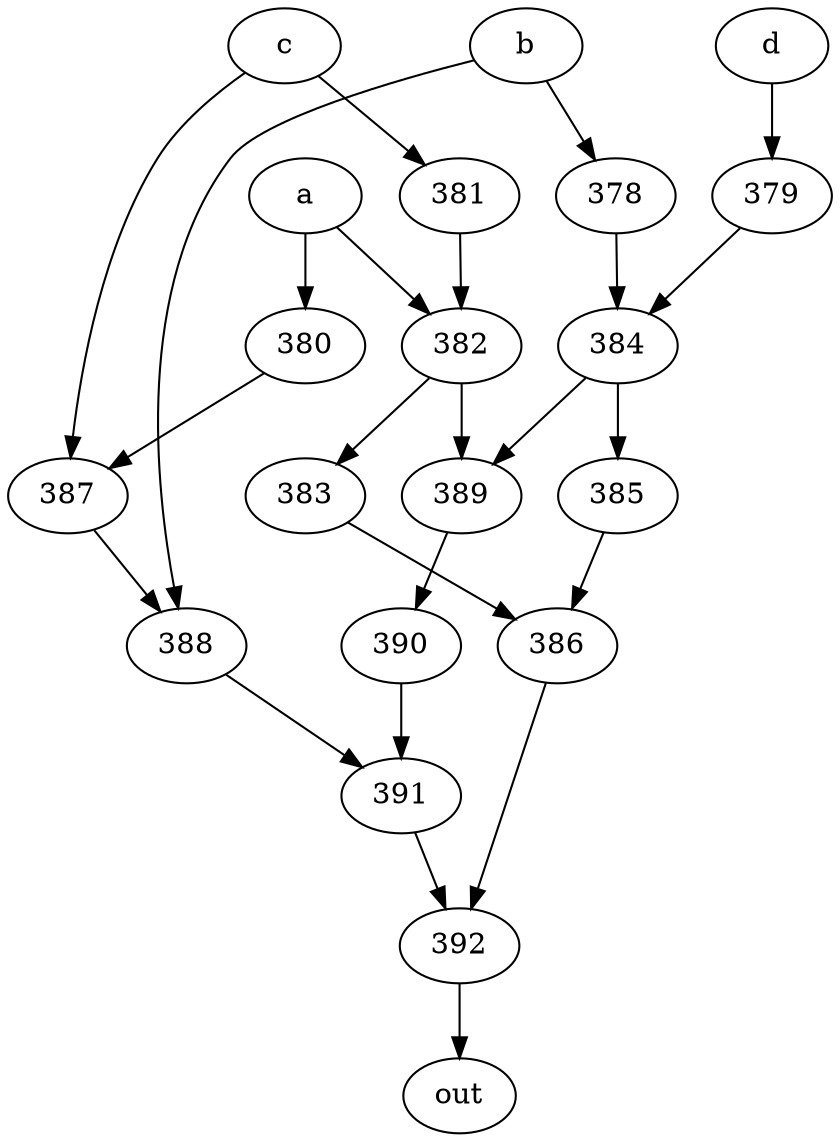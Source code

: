 strict digraph "" {
	392 -> out;
	a -> 380;
	a -> 382;
	380 -> 387;
	382 -> 383;
	382 -> 389;
	387 -> 388;
	383 -> 386;
	389 -> 390;
	b -> 378;
	b -> 388;
	378 -> 384;
	388 -> 391;
	384 -> 389;
	384 -> 385;
	391 -> 392;
	c -> 387;
	c -> 381;
	381 -> 382;
	d -> 379;
	379 -> 384;
	385 -> 386;
	386 -> 392;
	390 -> 391;
}
